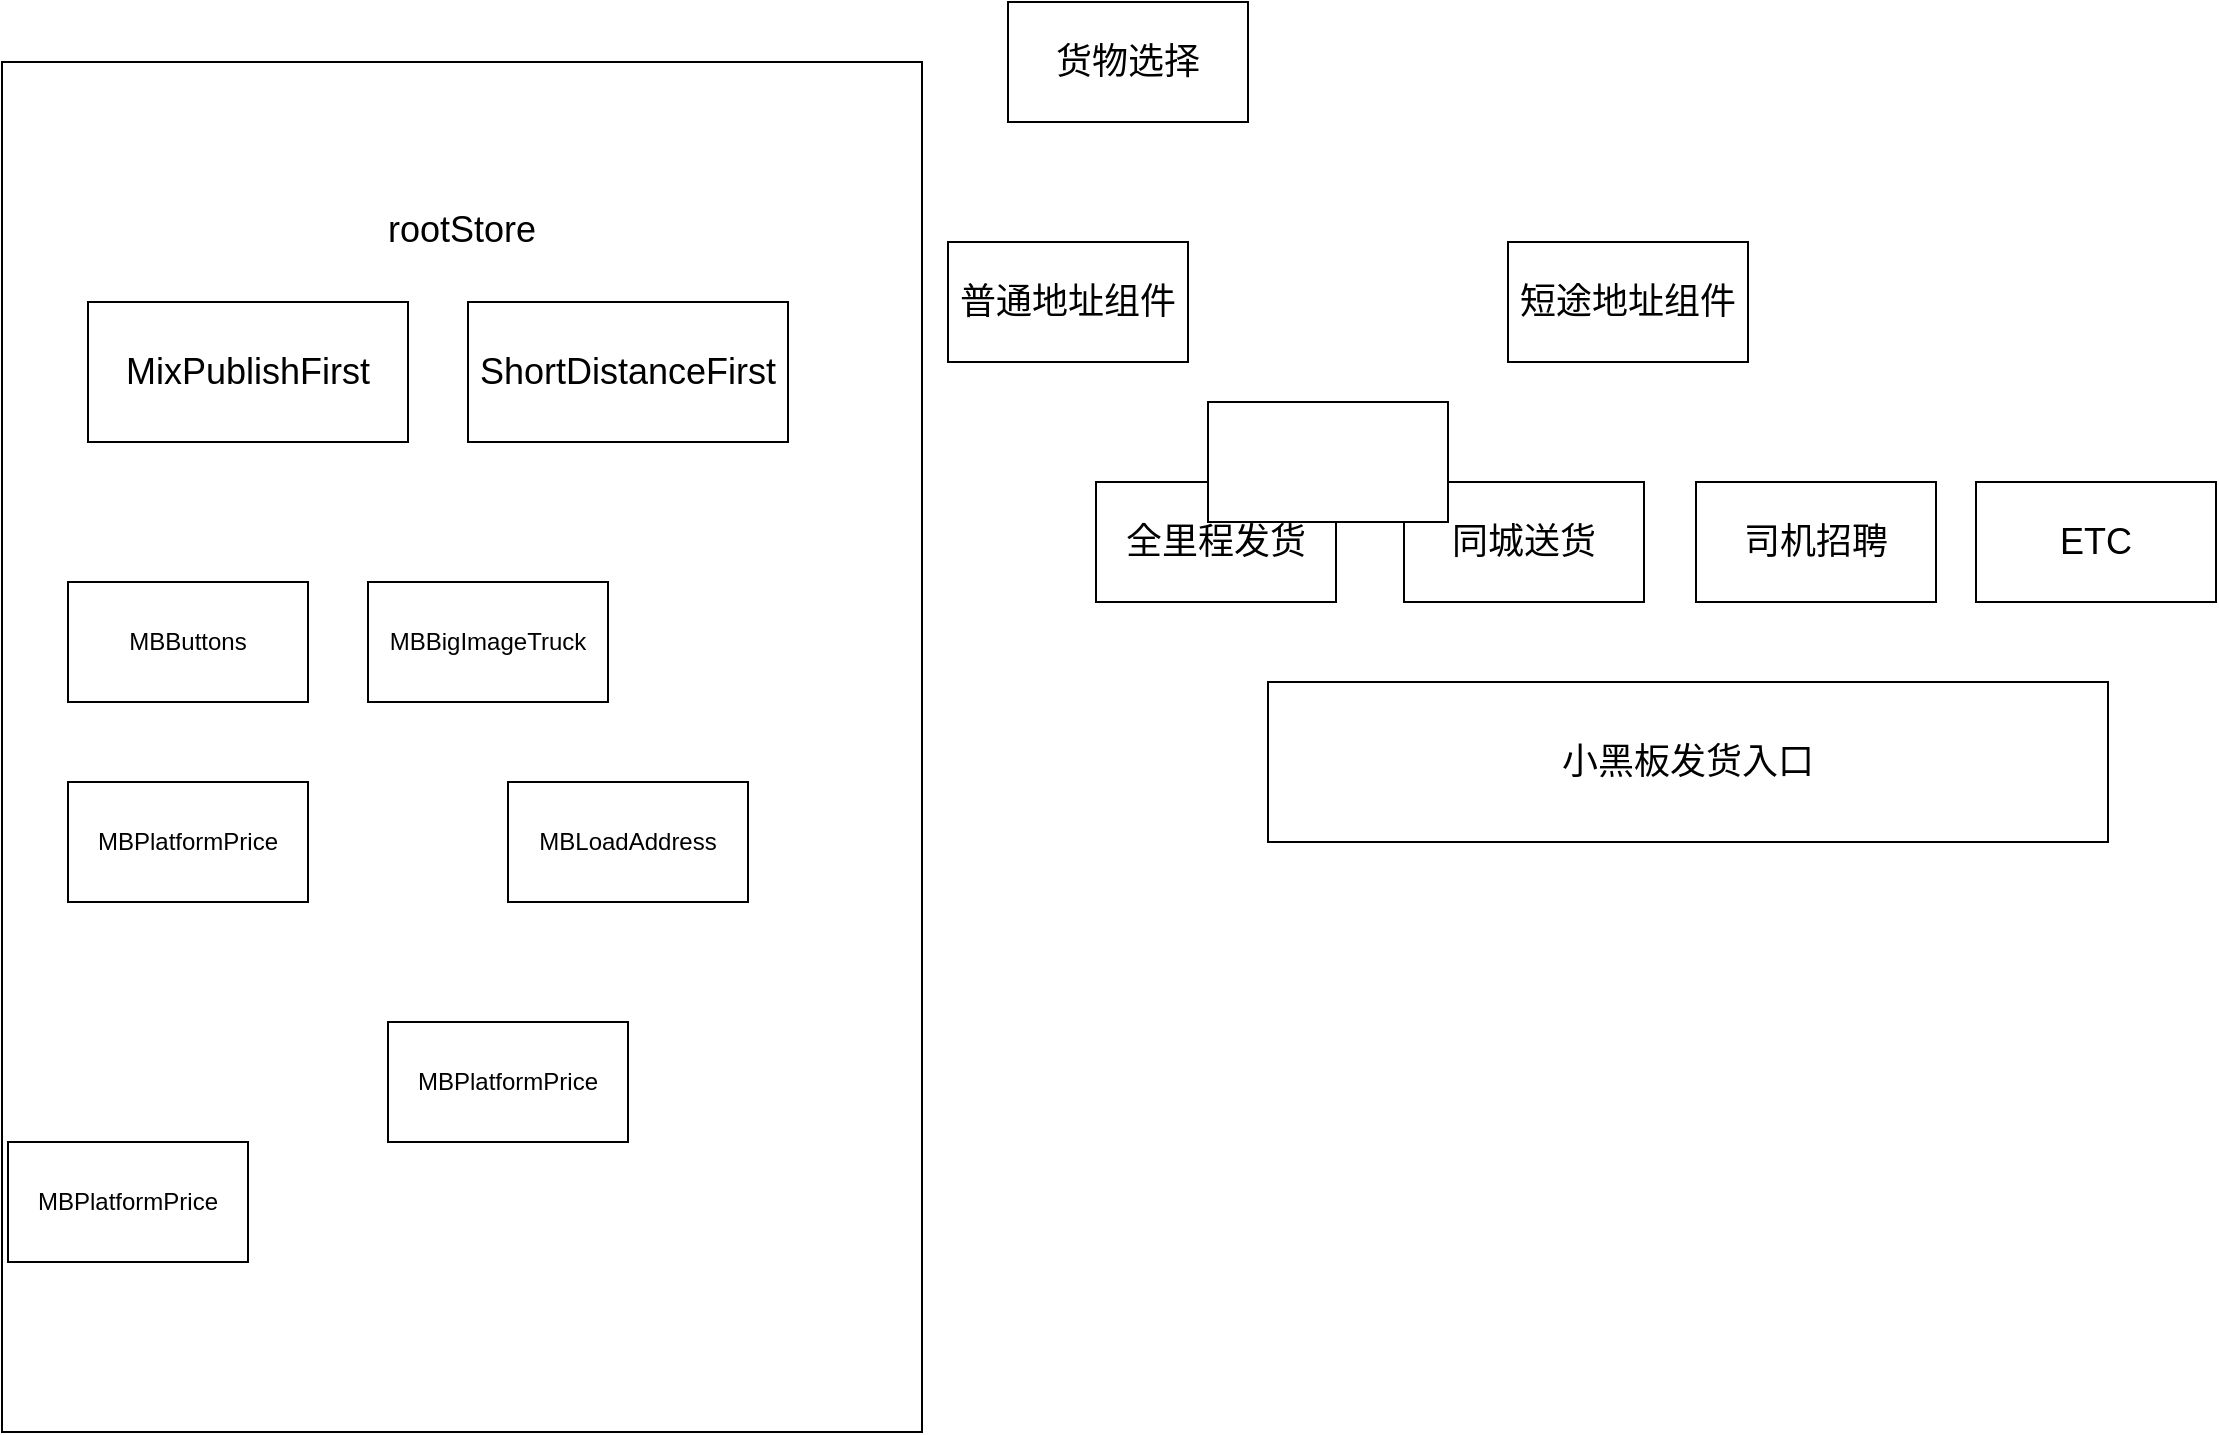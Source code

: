 <mxfile version="16.1.0" type="github" pages="2">
  <diagram id="83_Mx0eQycVUr7is-SYt" name="第 1 页">
    <mxGraphModel dx="2547" dy="1116" grid="1" gridSize="10" guides="1" tooltips="1" connect="1" arrows="1" fold="1" page="1" pageScale="1" pageWidth="827" pageHeight="1169" math="0" shadow="0">
      <root>
        <mxCell id="0" />
        <mxCell id="1" parent="0" />
        <mxCell id="Bhoj9bDJZ-P-OCHV5HIs-1" value="&lt;font style=&quot;font-size: 18px&quot;&gt;小黑板发货入口&lt;/font&gt;" style="rounded=0;whiteSpace=wrap;html=1;" vertex="1" parent="1">
          <mxGeometry x="220" y="440" width="420" height="80" as="geometry" />
        </mxCell>
        <mxCell id="Bhoj9bDJZ-P-OCHV5HIs-2" value="全里程发货" style="rounded=0;whiteSpace=wrap;html=1;fontSize=18;" vertex="1" parent="1">
          <mxGeometry x="134" y="340" width="120" height="60" as="geometry" />
        </mxCell>
        <mxCell id="Bhoj9bDJZ-P-OCHV5HIs-3" value="同城送货" style="rounded=0;whiteSpace=wrap;html=1;fontSize=18;" vertex="1" parent="1">
          <mxGeometry x="288" y="340" width="120" height="60" as="geometry" />
        </mxCell>
        <mxCell id="Bhoj9bDJZ-P-OCHV5HIs-4" value="司机招聘" style="rounded=0;whiteSpace=wrap;html=1;fontSize=18;" vertex="1" parent="1">
          <mxGeometry x="434" y="340" width="120" height="60" as="geometry" />
        </mxCell>
        <mxCell id="Bhoj9bDJZ-P-OCHV5HIs-5" value="ETC" style="rounded=0;whiteSpace=wrap;html=1;fontSize=18;" vertex="1" parent="1">
          <mxGeometry x="574" y="340" width="120" height="60" as="geometry" />
        </mxCell>
        <mxCell id="Bhoj9bDJZ-P-OCHV5HIs-6" value="普通地址组件" style="rounded=0;whiteSpace=wrap;html=1;fontSize=18;" vertex="1" parent="1">
          <mxGeometry x="60" y="220" width="120" height="60" as="geometry" />
        </mxCell>
        <mxCell id="Bhoj9bDJZ-P-OCHV5HIs-7" value="短途地址组件" style="rounded=0;whiteSpace=wrap;html=1;fontSize=18;" vertex="1" parent="1">
          <mxGeometry x="340" y="220" width="120" height="60" as="geometry" />
        </mxCell>
        <mxCell id="Bhoj9bDJZ-P-OCHV5HIs-8" value="&lt;div&gt;&lt;span&gt;rootStore&lt;/span&gt;&lt;/div&gt;&lt;div&gt;&lt;span&gt;&lt;br&gt;&lt;/span&gt;&lt;/div&gt;&lt;div&gt;&lt;span&gt;&lt;br&gt;&lt;/span&gt;&lt;/div&gt;&lt;div&gt;&lt;span&gt;&lt;br&gt;&lt;/span&gt;&lt;/div&gt;&lt;div&gt;&lt;span&gt;&lt;br&gt;&lt;/span&gt;&lt;/div&gt;&lt;div&gt;&lt;span&gt;&lt;br&gt;&lt;/span&gt;&lt;/div&gt;&lt;div&gt;&lt;span&gt;&lt;br&gt;&lt;/span&gt;&lt;/div&gt;&lt;div&gt;&lt;span&gt;&lt;br&gt;&lt;/span&gt;&lt;/div&gt;&lt;div&gt;&lt;span&gt;&lt;br&gt;&lt;/span&gt;&lt;/div&gt;&lt;div&gt;&lt;span&gt;&lt;br&gt;&lt;/span&gt;&lt;/div&gt;&lt;div&gt;&lt;span&gt;&lt;br&gt;&lt;/span&gt;&lt;/div&gt;&lt;div&gt;&lt;span&gt;&lt;br&gt;&lt;/span&gt;&lt;/div&gt;&lt;div&gt;&lt;span&gt;&lt;br&gt;&lt;/span&gt;&lt;/div&gt;&lt;div&gt;&lt;span&gt;&lt;br&gt;&lt;/span&gt;&lt;/div&gt;&lt;div&gt;&lt;span&gt;&lt;br&gt;&lt;/span&gt;&lt;/div&gt;&lt;div&gt;&lt;span&gt;&lt;br&gt;&lt;/span&gt;&lt;/div&gt;&lt;div&gt;&lt;span&gt;&lt;br&gt;&lt;/span&gt;&lt;/div&gt;&lt;div&gt;&lt;span&gt;&lt;br&gt;&lt;/span&gt;&lt;/div&gt;&lt;div&gt;&lt;span&gt;&lt;br&gt;&lt;/span&gt;&lt;/div&gt;&lt;div&gt;&lt;span&gt;&lt;br&gt;&lt;/span&gt;&lt;/div&gt;&lt;div&gt;&lt;span&gt;&lt;br&gt;&lt;/span&gt;&lt;/div&gt;&lt;div&gt;&lt;span&gt;&lt;br&gt;&lt;/span&gt;&lt;/div&gt;&lt;div&gt;&lt;span&gt;&lt;br&gt;&lt;/span&gt;&lt;/div&gt;&lt;div&gt;&lt;span&gt;&lt;br&gt;&lt;/span&gt;&lt;/div&gt;&lt;div&gt;&lt;span&gt;&lt;br&gt;&lt;/span&gt;&lt;/div&gt;" style="rounded=0;whiteSpace=wrap;html=1;fontSize=18;align=center;" vertex="1" parent="1">
          <mxGeometry x="-413" y="130" width="460" height="685" as="geometry" />
        </mxCell>
        <mxCell id="Bhoj9bDJZ-P-OCHV5HIs-9" value="货物选择" style="rounded=0;whiteSpace=wrap;html=1;fontSize=18;" vertex="1" parent="1">
          <mxGeometry x="90" y="100" width="120" height="60" as="geometry" />
        </mxCell>
        <mxCell id="Bhoj9bDJZ-P-OCHV5HIs-10" value="" style="rounded=0;whiteSpace=wrap;html=1;fontSize=18;" vertex="1" parent="1">
          <mxGeometry x="190" y="300" width="120" height="60" as="geometry" />
        </mxCell>
        <mxCell id="Bhoj9bDJZ-P-OCHV5HIs-13" value="MixPublishFirst" style="rounded=0;whiteSpace=wrap;html=1;fontSize=18;" vertex="1" parent="1">
          <mxGeometry x="-370" y="250" width="160" height="70" as="geometry" />
        </mxCell>
        <mxCell id="Bhoj9bDJZ-P-OCHV5HIs-15" value="ShortDistanceFirst" style="rounded=0;whiteSpace=wrap;html=1;fontSize=18;" vertex="1" parent="1">
          <mxGeometry x="-180" y="250" width="160" height="70" as="geometry" />
        </mxCell>
        <mxCell id="Bhoj9bDJZ-P-OCHV5HIs-16" value="MBButtons" style="rounded=0;whiteSpace=wrap;html=1;" vertex="1" parent="1">
          <mxGeometry x="-380" y="390" width="120" height="60" as="geometry" />
        </mxCell>
        <mxCell id="Bhoj9bDJZ-P-OCHV5HIs-17" value="MBBigImageTruck" style="rounded=0;whiteSpace=wrap;html=1;" vertex="1" parent="1">
          <mxGeometry x="-230" y="390" width="120" height="60" as="geometry" />
        </mxCell>
        <mxCell id="Bhoj9bDJZ-P-OCHV5HIs-18" value="MBPlatformPrice" style="rounded=0;whiteSpace=wrap;html=1;" vertex="1" parent="1">
          <mxGeometry x="-380" y="490" width="120" height="60" as="geometry" />
        </mxCell>
        <mxCell id="Bhoj9bDJZ-P-OCHV5HIs-19" value="MBPlatformPrice" style="rounded=0;whiteSpace=wrap;html=1;" vertex="1" parent="1">
          <mxGeometry x="-220" y="610" width="120" height="60" as="geometry" />
        </mxCell>
        <mxCell id="Bhoj9bDJZ-P-OCHV5HIs-20" value="MBPlatformPrice" style="rounded=0;whiteSpace=wrap;html=1;" vertex="1" parent="1">
          <mxGeometry x="-410" y="670" width="120" height="60" as="geometry" />
        </mxCell>
        <mxCell id="Bhoj9bDJZ-P-OCHV5HIs-21" value="MBLoadAddress" style="rounded=0;whiteSpace=wrap;html=1;" vertex="1" parent="1">
          <mxGeometry x="-160" y="490" width="120" height="60" as="geometry" />
        </mxCell>
      </root>
    </mxGraphModel>
  </diagram>
  <diagram id="bNO-SNptu2kf09L84SCB" name="第 2 页">
    <mxGraphModel dx="1720" dy="1116" grid="1" gridSize="10" guides="1" tooltips="1" connect="1" arrows="1" fold="1" page="1" pageScale="1" pageWidth="827" pageHeight="1169" math="0" shadow="0">
      <root>
        <mxCell id="kM14T4dWqqA9wxc451PD-0" />
        <mxCell id="kM14T4dWqqA9wxc451PD-1" parent="kM14T4dWqqA9wxc451PD-0" />
        <mxCell id="91ohG5vJexvw_t5DW_0t-31" style="edgeStyle=orthogonalEdgeStyle;rounded=0;orthogonalLoop=1;jettySize=auto;html=1;exitX=1;exitY=0.5;exitDx=0;exitDy=0;entryX=0;entryY=0.5;entryDx=0;entryDy=0;fontSize=16;" edge="1" parent="kM14T4dWqqA9wxc451PD-1" source="kM14T4dWqqA9wxc451PD-2" target="91ohG5vJexvw_t5DW_0t-12">
          <mxGeometry relative="1" as="geometry" />
        </mxCell>
        <mxCell id="91ohG5vJexvw_t5DW_0t-39" style="edgeStyle=orthogonalEdgeStyle;rounded=0;orthogonalLoop=1;jettySize=auto;html=1;exitX=0.5;exitY=1;exitDx=0;exitDy=0;entryX=0.5;entryY=0;entryDx=0;entryDy=0;fontSize=16;" edge="1" parent="kM14T4dWqqA9wxc451PD-1" source="kM14T4dWqqA9wxc451PD-2" target="91ohG5vJexvw_t5DW_0t-22">
          <mxGeometry relative="1" as="geometry" />
        </mxCell>
        <mxCell id="kM14T4dWqqA9wxc451PD-2" value="init&amp;nbsp; Action" style="rounded=0;whiteSpace=wrap;html=1;fontSize=16;" vertex="1" parent="kM14T4dWqqA9wxc451PD-1">
          <mxGeometry x="90" y="120" width="120" height="60" as="geometry" />
        </mxCell>
        <mxCell id="91ohG5vJexvw_t5DW_0t-65" style="edgeStyle=orthogonalEdgeStyle;rounded=0;orthogonalLoop=1;jettySize=auto;html=1;exitX=1;exitY=0.5;exitDx=0;exitDy=0;entryX=0;entryY=0.5;entryDx=0;entryDy=0;fontSize=16;" edge="1" parent="kM14T4dWqqA9wxc451PD-1" source="Dh2c40LwZ1IotnDL0Fj1-9" target="91ohG5vJexvw_t5DW_0t-6">
          <mxGeometry relative="1" as="geometry" />
        </mxCell>
        <mxCell id="Dh2c40LwZ1IotnDL0Fj1-9" value="dispatch" style="ellipse;whiteSpace=wrap;html=1;fontSize=16;" vertex="1" parent="kM14T4dWqqA9wxc451PD-1">
          <mxGeometry x="294" y="555" width="120" height="80" as="geometry" />
        </mxCell>
        <mxCell id="91ohG5vJexvw_t5DW_0t-0" value="&lt;div style=&quot;font-size: 16px;&quot;&gt;&lt;br style=&quot;font-size: 16px;&quot;&gt;&lt;/div&gt;" style="rounded=0;whiteSpace=wrap;html=1;fontSize=16;align=center;" vertex="1" parent="kM14T4dWqqA9wxc451PD-1">
          <mxGeometry x="800" y="47.5" width="550" height="262.5" as="geometry" />
        </mxCell>
        <mxCell id="91ohG5vJexvw_t5DW_0t-2" value="ShortDistanceFirst" style="rounded=0;whiteSpace=wrap;html=1;fontSize=16;" vertex="1" parent="kM14T4dWqqA9wxc451PD-1">
          <mxGeometry x="876" y="110" width="160" height="70" as="geometry" />
        </mxCell>
        <mxCell id="91ohG5vJexvw_t5DW_0t-3" value="MBButtons" style="rounded=0;whiteSpace=wrap;html=1;fontSize=16;" vertex="1" parent="kM14T4dWqqA9wxc451PD-1">
          <mxGeometry x="1200" y="210" width="120" height="50" as="geometry" />
        </mxCell>
        <mxCell id="91ohG5vJexvw_t5DW_0t-4" value="MBBigImageTruck" style="rounded=0;whiteSpace=wrap;html=1;fontSize=16;" vertex="1" parent="kM14T4dWqqA9wxc451PD-1">
          <mxGeometry x="1070" y="210" width="120" height="50" as="geometry" />
        </mxCell>
        <mxCell id="91ohG5vJexvw_t5DW_0t-5" value="MBPlatformPrice" style="rounded=0;whiteSpace=wrap;html=1;fontSize=16;" vertex="1" parent="kM14T4dWqqA9wxc451PD-1">
          <mxGeometry x="811" y="210" width="120" height="50" as="geometry" />
        </mxCell>
        <mxCell id="91ohG5vJexvw_t5DW_0t-6" value="triggerData" style="rounded=0;whiteSpace=wrap;html=1;fontSize=16;" vertex="1" parent="kM14T4dWqqA9wxc451PD-1">
          <mxGeometry x="480" y="565" width="120" height="60" as="geometry" />
        </mxCell>
        <mxCell id="91ohG5vJexvw_t5DW_0t-8" value="MBLoadAddress" style="rounded=0;whiteSpace=wrap;html=1;fontSize=16;" vertex="1" parent="kM14T4dWqqA9wxc451PD-1">
          <mxGeometry x="940" y="210" width="120" height="50" as="geometry" />
        </mxCell>
        <mxCell id="91ohG5vJexvw_t5DW_0t-58" style="edgeStyle=orthogonalEdgeStyle;rounded=0;orthogonalLoop=1;jettySize=auto;html=1;exitX=1;exitY=0.5;exitDx=0;exitDy=0;entryX=0;entryY=0.5;entryDx=0;entryDy=0;fontSize=16;" edge="1" parent="kM14T4dWqqA9wxc451PD-1" source="91ohG5vJexvw_t5DW_0t-11" target="91ohG5vJexvw_t5DW_0t-13">
          <mxGeometry relative="1" as="geometry" />
        </mxCell>
        <mxCell id="91ohG5vJexvw_t5DW_0t-11" value="before trigger" style="rounded=0;whiteSpace=wrap;html=1;fontSize=16;" vertex="1" parent="kM14T4dWqqA9wxc451PD-1">
          <mxGeometry x="90" y="360" width="120" height="60" as="geometry" />
        </mxCell>
        <mxCell id="91ohG5vJexvw_t5DW_0t-32" style="edgeStyle=orthogonalEdgeStyle;rounded=0;orthogonalLoop=1;jettySize=auto;html=1;exitX=1;exitY=0.5;exitDx=0;exitDy=0;entryX=0;entryY=0.5;entryDx=0;entryDy=0;fontSize=16;" edge="1" parent="kM14T4dWqqA9wxc451PD-1" source="91ohG5vJexvw_t5DW_0t-12" target="91ohG5vJexvw_t5DW_0t-30">
          <mxGeometry relative="1" as="geometry" />
        </mxCell>
        <mxCell id="91ohG5vJexvw_t5DW_0t-12" value="dispatch" style="ellipse;whiteSpace=wrap;html=1;fontSize=16;" vertex="1" parent="kM14T4dWqqA9wxc451PD-1">
          <mxGeometry x="300" y="110" width="120" height="80" as="geometry" />
        </mxCell>
        <mxCell id="91ohG5vJexvw_t5DW_0t-61" style="edgeStyle=orthogonalEdgeStyle;rounded=0;orthogonalLoop=1;jettySize=auto;html=1;exitX=1;exitY=0.5;exitDx=0;exitDy=0;entryX=0;entryY=0.5;entryDx=0;entryDy=0;fontSize=16;" edge="1" parent="kM14T4dWqqA9wxc451PD-1" source="91ohG5vJexvw_t5DW_0t-13" target="91ohG5vJexvw_t5DW_0t-54">
          <mxGeometry relative="1" as="geometry" />
        </mxCell>
        <mxCell id="91ohG5vJexvw_t5DW_0t-62" style="edgeStyle=orthogonalEdgeStyle;rounded=0;orthogonalLoop=1;jettySize=auto;html=1;exitX=1;exitY=0.5;exitDx=0;exitDy=0;entryX=0;entryY=0.5;entryDx=0;entryDy=0;fontSize=16;" edge="1" parent="kM14T4dWqqA9wxc451PD-1" source="91ohG5vJexvw_t5DW_0t-13" target="91ohG5vJexvw_t5DW_0t-55">
          <mxGeometry relative="1" as="geometry" />
        </mxCell>
        <mxCell id="91ohG5vJexvw_t5DW_0t-13" value="compare" style="ellipse;whiteSpace=wrap;html=1;fontSize=16;" vertex="1" parent="kM14T4dWqqA9wxc451PD-1">
          <mxGeometry x="300" y="350" width="120" height="80" as="geometry" />
        </mxCell>
        <mxCell id="91ohG5vJexvw_t5DW_0t-42" style="edgeStyle=orthogonalEdgeStyle;rounded=0;orthogonalLoop=1;jettySize=auto;html=1;exitX=0.5;exitY=1;exitDx=0;exitDy=0;entryX=0.5;entryY=0;entryDx=0;entryDy=0;fontSize=16;" edge="1" parent="kM14T4dWqqA9wxc451PD-1" source="91ohG5vJexvw_t5DW_0t-19" target="91ohG5vJexvw_t5DW_0t-21">
          <mxGeometry relative="1" as="geometry" />
        </mxCell>
        <mxCell id="91ohG5vJexvw_t5DW_0t-64" style="edgeStyle=orthogonalEdgeStyle;rounded=0;orthogonalLoop=1;jettySize=auto;html=1;exitX=1;exitY=0.5;exitDx=0;exitDy=0;entryX=0;entryY=0.5;entryDx=0;entryDy=0;fontSize=16;" edge="1" parent="kM14T4dWqqA9wxc451PD-1" source="91ohG5vJexvw_t5DW_0t-19" target="Dh2c40LwZ1IotnDL0Fj1-9">
          <mxGeometry relative="1" as="geometry" />
        </mxCell>
        <mxCell id="91ohG5vJexvw_t5DW_0t-19" value="trigger action" style="rounded=0;whiteSpace=wrap;html=1;fontSize=16;" vertex="1" parent="kM14T4dWqqA9wxc451PD-1">
          <mxGeometry x="90" y="565" width="120" height="60" as="geometry" />
        </mxCell>
        <mxCell id="91ohG5vJexvw_t5DW_0t-45" style="edgeStyle=orthogonalEdgeStyle;rounded=0;orthogonalLoop=1;jettySize=auto;html=1;exitX=0.5;exitY=1;exitDx=0;exitDy=0;entryX=0.5;entryY=0;entryDx=0;entryDy=0;fontSize=16;" edge="1" parent="kM14T4dWqqA9wxc451PD-1" source="91ohG5vJexvw_t5DW_0t-21" target="91ohG5vJexvw_t5DW_0t-27">
          <mxGeometry relative="1" as="geometry" />
        </mxCell>
        <mxCell id="91ohG5vJexvw_t5DW_0t-21" value="before publish" style="rounded=0;whiteSpace=wrap;html=1;fontSize=16;" vertex="1" parent="kM14T4dWqqA9wxc451PD-1">
          <mxGeometry x="90" y="730" width="120" height="60" as="geometry" />
        </mxCell>
        <mxCell id="91ohG5vJexvw_t5DW_0t-40" style="edgeStyle=orthogonalEdgeStyle;rounded=0;orthogonalLoop=1;jettySize=auto;html=1;exitX=0.5;exitY=1;exitDx=0;exitDy=0;entryX=0.5;entryY=0;entryDx=0;entryDy=0;fontSize=16;" edge="1" parent="kM14T4dWqqA9wxc451PD-1" source="91ohG5vJexvw_t5DW_0t-22" target="91ohG5vJexvw_t5DW_0t-11">
          <mxGeometry relative="1" as="geometry" />
        </mxCell>
        <mxCell id="91ohG5vJexvw_t5DW_0t-22" value="用户操作" style="rounded=0;whiteSpace=wrap;html=1;fontSize=16;" vertex="1" parent="kM14T4dWqqA9wxc451PD-1">
          <mxGeometry x="90" y="240" width="120" height="60" as="geometry" />
        </mxCell>
        <mxCell id="91ohG5vJexvw_t5DW_0t-23" value="publish Action" style="rounded=0;whiteSpace=wrap;html=1;fontSize=16;" vertex="1" parent="kM14T4dWqqA9wxc451PD-1">
          <mxGeometry x="90" y="1060" width="120" height="60" as="geometry" />
        </mxCell>
        <mxCell id="91ohG5vJexvw_t5DW_0t-81" style="edgeStyle=orthogonalEdgeStyle;rounded=0;orthogonalLoop=1;jettySize=auto;html=1;exitX=1;exitY=0.5;exitDx=0;exitDy=0;entryX=0;entryY=0.5;entryDx=0;entryDy=0;fontSize=16;" edge="1" parent="kM14T4dWqqA9wxc451PD-1" source="91ohG5vJexvw_t5DW_0t-27" target="91ohG5vJexvw_t5DW_0t-80">
          <mxGeometry relative="1" as="geometry" />
        </mxCell>
        <mxCell id="91ohG5vJexvw_t5DW_0t-27" value="&lt;span style=&quot;font-size: 16px;&quot;&gt;组件校验通过&lt;/span&gt;" style="rhombus;whiteSpace=wrap;html=1;fontSize=16;" vertex="1" parent="kM14T4dWqqA9wxc451PD-1">
          <mxGeometry x="80" y="830" width="140" height="130" as="geometry" />
        </mxCell>
        <mxCell id="91ohG5vJexvw_t5DW_0t-29" value="RootStore" style="text;html=1;align=center;verticalAlign=middle;resizable=0;points=[];autosize=1;strokeColor=none;fillColor=none;fontSize=16;" vertex="1" parent="kM14T4dWqqA9wxc451PD-1">
          <mxGeometry x="966" y="70" width="90" height="20" as="geometry" />
        </mxCell>
        <mxCell id="91ohG5vJexvw_t5DW_0t-30" value="initData" style="rounded=0;whiteSpace=wrap;html=1;fontSize=16;" vertex="1" parent="kM14T4dWqqA9wxc451PD-1">
          <mxGeometry x="500" y="120" width="120" height="60" as="geometry" />
        </mxCell>
        <mxCell id="91ohG5vJexvw_t5DW_0t-52" value="" style="shape=flexArrow;endArrow=classic;html=1;rounded=0;fontSize=16;" edge="1" parent="kM14T4dWqqA9wxc451PD-1">
          <mxGeometry width="50" height="50" relative="1" as="geometry">
            <mxPoint x="650" y="144.66" as="sourcePoint" />
            <mxPoint x="770" y="144.33" as="targetPoint" />
            <Array as="points">
              <mxPoint x="690" y="144.66" />
            </Array>
          </mxGeometry>
        </mxCell>
        <mxCell id="91ohG5vJexvw_t5DW_0t-53" value="分发给页面store和每一个组件的store，&lt;br style=&quot;font-size: 16px;&quot;&gt;这样页面store持有初始数据，&lt;br style=&quot;font-size: 16px;&quot;&gt;组件store持有更改后的数据" style="text;html=1;align=center;verticalAlign=middle;resizable=0;points=[];autosize=1;strokeColor=none;fillColor=none;fontSize=16;" vertex="1" parent="kM14T4dWqqA9wxc451PD-1">
          <mxGeometry x="560" y="50" width="290" height="60" as="geometry" />
        </mxCell>
        <mxCell id="91ohG5vJexvw_t5DW_0t-59" style="edgeStyle=orthogonalEdgeStyle;rounded=0;orthogonalLoop=1;jettySize=auto;html=1;exitX=1;exitY=0.5;exitDx=0;exitDy=0;entryX=0;entryY=0.5;entryDx=0;entryDy=0;fontSize=16;" edge="1" parent="kM14T4dWqqA9wxc451PD-1" source="91ohG5vJexvw_t5DW_0t-54" target="91ohG5vJexvw_t5DW_0t-56">
          <mxGeometry relative="1" as="geometry" />
        </mxCell>
        <mxCell id="91ohG5vJexvw_t5DW_0t-54" value="页面store数据" style="rounded=0;whiteSpace=wrap;html=1;fontSize=16;" vertex="1" parent="kM14T4dWqqA9wxc451PD-1">
          <mxGeometry x="480" y="300" width="120" height="60" as="geometry" />
        </mxCell>
        <mxCell id="91ohG5vJexvw_t5DW_0t-63" style="edgeStyle=orthogonalEdgeStyle;rounded=0;orthogonalLoop=1;jettySize=auto;html=1;exitX=1;exitY=0.5;exitDx=0;exitDy=0;entryX=0;entryY=0.5;entryDx=0;entryDy=0;fontSize=16;" edge="1" parent="kM14T4dWqqA9wxc451PD-1" source="91ohG5vJexvw_t5DW_0t-55" target="91ohG5vJexvw_t5DW_0t-56">
          <mxGeometry relative="1" as="geometry" />
        </mxCell>
        <mxCell id="91ohG5vJexvw_t5DW_0t-55" value="组件store数据" style="rounded=0;whiteSpace=wrap;html=1;fontSize=16;" vertex="1" parent="kM14T4dWqqA9wxc451PD-1">
          <mxGeometry x="480" y="410" width="120" height="60" as="geometry" />
        </mxCell>
        <mxCell id="91ohG5vJexvw_t5DW_0t-57" style="edgeStyle=orthogonalEdgeStyle;rounded=0;orthogonalLoop=1;jettySize=auto;html=1;exitX=0.5;exitY=1;exitDx=0;exitDy=0;entryX=0.5;entryY=0;entryDx=0;entryDy=0;fontSize=16;" edge="1" parent="kM14T4dWqqA9wxc451PD-1" source="91ohG5vJexvw_t5DW_0t-56" target="91ohG5vJexvw_t5DW_0t-19">
          <mxGeometry relative="1" as="geometry" />
        </mxCell>
        <mxCell id="91ohG5vJexvw_t5DW_0t-56" value="有更改" style="rhombus;whiteSpace=wrap;html=1;fontSize=16;" vertex="1" parent="kM14T4dWqqA9wxc451PD-1">
          <mxGeometry x="690" y="360" width="80" height="80" as="geometry" />
        </mxCell>
        <mxCell id="91ohG5vJexvw_t5DW_0t-67" value="" style="shape=flexArrow;endArrow=classic;html=1;rounded=0;fontSize=16;" edge="1" parent="kM14T4dWqqA9wxc451PD-1">
          <mxGeometry width="50" height="50" relative="1" as="geometry">
            <mxPoint x="630" y="600.33" as="sourcePoint" />
            <mxPoint x="750" y="600" as="targetPoint" />
            <Array as="points">
              <mxPoint x="670" y="600.33" />
            </Array>
          </mxGeometry>
        </mxCell>
        <mxCell id="91ohG5vJexvw_t5DW_0t-68" value="只包含改变了的组件的数据" style="text;html=1;align=center;verticalAlign=middle;resizable=0;points=[];autosize=1;strokeColor=none;fillColor=none;fontSize=16;" vertex="1" parent="kM14T4dWqqA9wxc451PD-1">
          <mxGeometry x="430" y="535" width="210" height="20" as="geometry" />
        </mxCell>
        <mxCell id="91ohG5vJexvw_t5DW_0t-69" value="merge" style="text;html=1;align=center;verticalAlign=middle;resizable=0;points=[];autosize=1;strokeColor=none;fillColor=none;fontSize=16;" vertex="1" parent="kM14T4dWqqA9wxc451PD-1">
          <mxGeometry x="650" y="550" width="60" height="20" as="geometry" />
        </mxCell>
        <mxCell id="91ohG5vJexvw_t5DW_0t-70" value="&lt;div style=&quot;font-size: 16px;&quot;&gt;&lt;br style=&quot;font-size: 16px;&quot;&gt;&lt;/div&gt;" style="rounded=0;whiteSpace=wrap;html=1;fontSize=16;align=center;" vertex="1" parent="kM14T4dWqqA9wxc451PD-1">
          <mxGeometry x="801" y="490" width="549" height="260" as="geometry" />
        </mxCell>
        <mxCell id="91ohG5vJexvw_t5DW_0t-85" style="edgeStyle=orthogonalEdgeStyle;rounded=0;orthogonalLoop=1;jettySize=auto;html=1;exitX=0;exitY=0.5;exitDx=0;exitDy=0;entryX=0.5;entryY=0;entryDx=0;entryDy=0;fontSize=16;" edge="1" parent="kM14T4dWqqA9wxc451PD-1" source="91ohG5vJexvw_t5DW_0t-71" target="91ohG5vJexvw_t5DW_0t-80">
          <mxGeometry relative="1" as="geometry">
            <Array as="points">
              <mxPoint x="800" y="585" />
              <mxPoint x="800" y="650" />
              <mxPoint x="360" y="650" />
            </Array>
          </mxGeometry>
        </mxCell>
        <mxCell id="91ohG5vJexvw_t5DW_0t-71" value="ShortDistanceFirst" style="rounded=0;whiteSpace=wrap;html=1;fontSize=16;fillColor=#f8cecc;strokeColor=#b85450;" vertex="1" parent="kM14T4dWqqA9wxc451PD-1">
          <mxGeometry x="920" y="550" width="160" height="70" as="geometry" />
        </mxCell>
        <mxCell id="91ohG5vJexvw_t5DW_0t-74" value="new MBPlatformPrice" style="rounded=0;whiteSpace=wrap;html=1;fillColor=#f8cecc;strokeColor=#b85450;fontSize=16;" vertex="1" parent="kM14T4dWqqA9wxc451PD-1">
          <mxGeometry x="820" y="652.5" width="120" height="47.5" as="geometry" />
        </mxCell>
        <mxCell id="91ohG5vJexvw_t5DW_0t-75" value="new MBLoadAddress" style="rounded=0;whiteSpace=wrap;html=1;fillColor=#f8cecc;strokeColor=#b85450;fontSize=16;" vertex="1" parent="kM14T4dWqqA9wxc451PD-1">
          <mxGeometry x="966" y="652.5" width="124" height="47.5" as="geometry" />
        </mxCell>
        <mxCell id="91ohG5vJexvw_t5DW_0t-76" value="RootStore" style="text;html=1;align=center;verticalAlign=middle;resizable=0;points=[];autosize=1;strokeColor=none;fillColor=none;fontSize=16;" vertex="1" parent="kM14T4dWqqA9wxc451PD-1">
          <mxGeometry x="956" y="512.5" width="90" height="20" as="geometry" />
        </mxCell>
        <mxCell id="91ohG5vJexvw_t5DW_0t-77" value="MBBigImageTruck" style="rounded=0;whiteSpace=wrap;html=1;fontSize=16;" vertex="1" parent="kM14T4dWqqA9wxc451PD-1">
          <mxGeometry x="1100" y="652.5" width="120" height="47.5" as="geometry" />
        </mxCell>
        <mxCell id="91ohG5vJexvw_t5DW_0t-78" value="MBButtons" style="rounded=0;whiteSpace=wrap;html=1;fontSize=16;" vertex="1" parent="kM14T4dWqqA9wxc451PD-1">
          <mxGeometry x="1230" y="652.5" width="110" height="47.5" as="geometry" />
        </mxCell>
        <mxCell id="91ohG5vJexvw_t5DW_0t-83" style="edgeStyle=orthogonalEdgeStyle;rounded=0;orthogonalLoop=1;jettySize=auto;html=1;exitX=0.5;exitY=1;exitDx=0;exitDy=0;entryX=0.5;entryY=0;entryDx=0;entryDy=0;fontSize=16;" edge="1" parent="kM14T4dWqqA9wxc451PD-1" source="91ohG5vJexvw_t5DW_0t-80" target="91ohG5vJexvw_t5DW_0t-23">
          <mxGeometry relative="1" as="geometry" />
        </mxCell>
        <mxCell id="91ohG5vJexvw_t5DW_0t-80" value="取页面store数据" style="ellipse;whiteSpace=wrap;html=1;fontSize=16;" vertex="1" parent="kM14T4dWqqA9wxc451PD-1">
          <mxGeometry x="300" y="855" width="120" height="80" as="geometry" />
        </mxCell>
      </root>
    </mxGraphModel>
  </diagram>
</mxfile>
